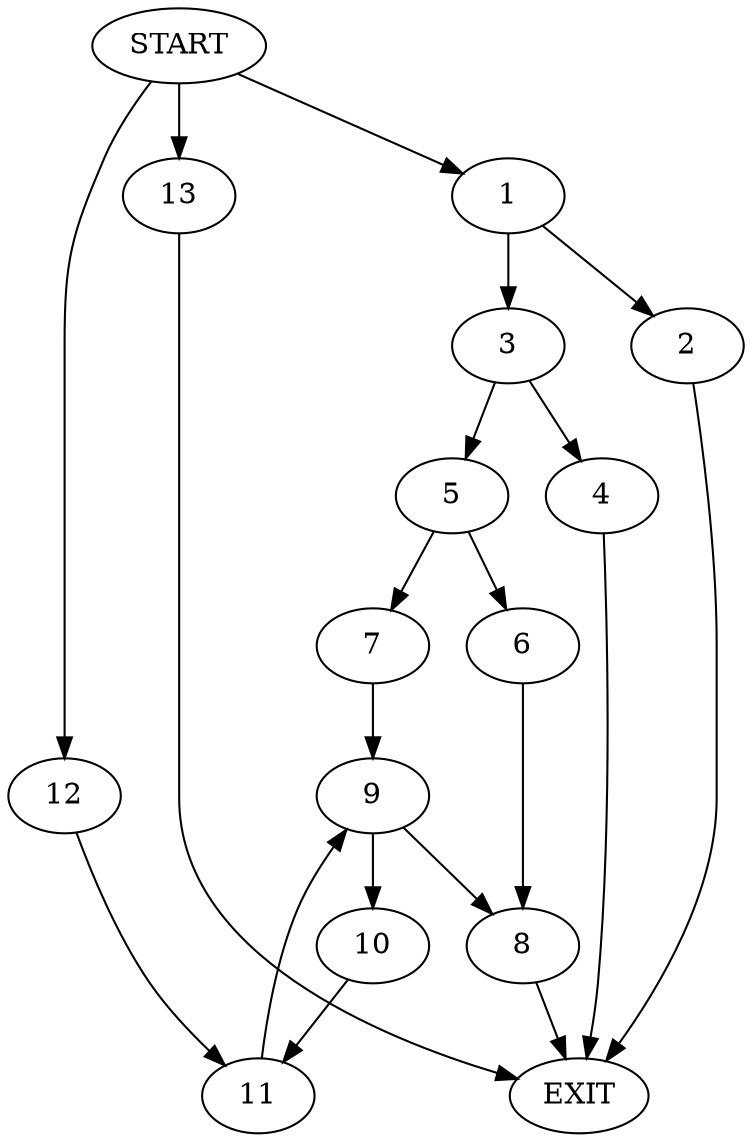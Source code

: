 digraph {
0 [label="START"]
14 [label="EXIT"]
0 -> 1
1 -> 2
1 -> 3
3 -> 4
3 -> 5
2 -> 14
5 -> 6
5 -> 7
4 -> 14
6 -> 8
7 -> 9
8 -> 14
9 -> 8
9 -> 10
10 -> 11
11 -> 9
0 -> 12
12 -> 11
0 -> 13
13 -> 14
}
